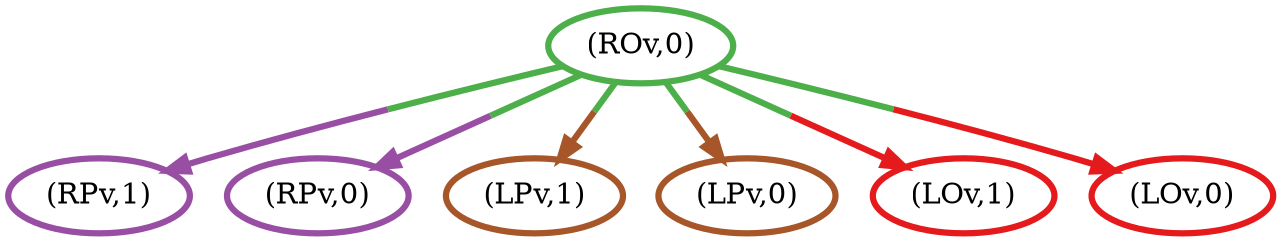 digraph G {
	6 [penwidth=3,colorscheme=set19,color=4,label="(RPv,1)"]
	5 [penwidth=3,colorscheme=set19,color=4,label="(RPv,0)"]
	4 [penwidth=3,colorscheme=set19,color=7,label="(LPv,1)"]
	3 [penwidth=3,colorscheme=set19,color=7,label="(LPv,0)"]
	2 [penwidth=3,colorscheme=set19,color=1,label="(LOv,1)"]
	1 [penwidth=3,colorscheme=set19,color=1,label="(LOv,0)"]
	0 [penwidth=3,colorscheme=set19,color=3,label="(ROv,0)"]
	0 -> 6 [penwidth=3,colorscheme=set19,color="3;0.5:4"]
	0 -> 5 [penwidth=3,colorscheme=set19,color="3;0.5:4"]
	0 -> 4 [penwidth=3,colorscheme=set19,color="3;0.5:7"]
	0 -> 3 [penwidth=3,colorscheme=set19,color="3;0.5:7"]
	0 -> 2 [penwidth=3,colorscheme=set19,color="3;0.5:1"]
	0 -> 1 [penwidth=3,colorscheme=set19,color="3;0.5:1"]
}